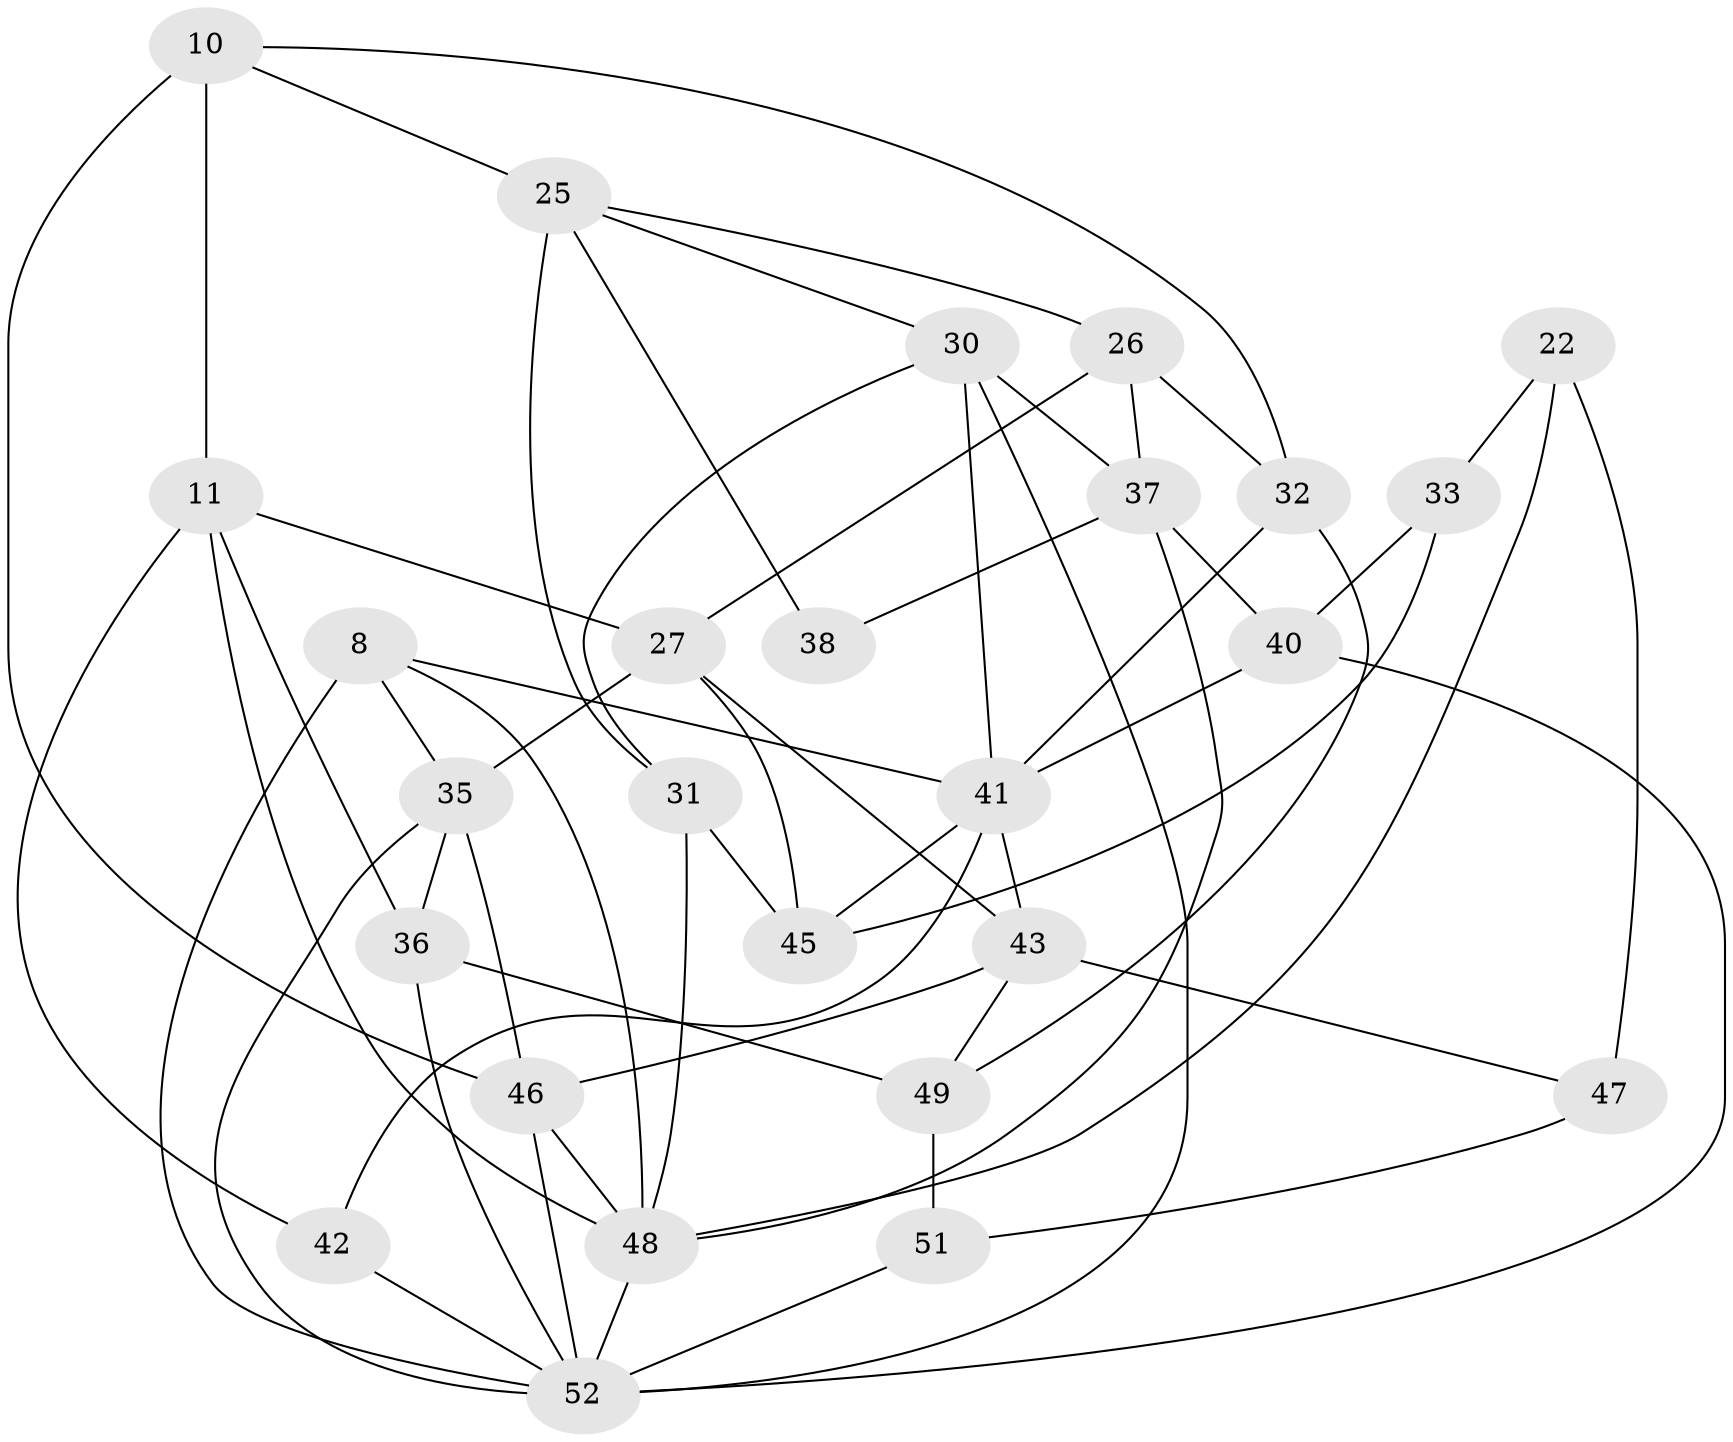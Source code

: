// original degree distribution, {4: 1.0}
// Generated by graph-tools (version 1.1) at 2025/58/03/09/25 04:58:25]
// undirected, 26 vertices, 58 edges
graph export_dot {
graph [start="1"]
  node [color=gray90,style=filled];
  8 [super="+1"];
  10 [super="+9"];
  11 [super="+7"];
  22;
  25 [super="+21"];
  26;
  27 [super="+15"];
  30 [super="+24"];
  31;
  32;
  33;
  35 [super="+4+6"];
  36 [super="+3"];
  37 [super="+12"];
  38;
  40 [super="+2"];
  41 [super="+18+23"];
  42;
  43 [super="+39"];
  45;
  46 [super="+28+20"];
  47;
  48 [super="+13+34"];
  49 [super="+29"];
  51 [super="+14"];
  52 [super="+19+50"];
  8 -- 35;
  8 -- 48 [weight=3];
  8 -- 41;
  8 -- 52;
  10 -- 32;
  10 -- 11 [weight=2];
  10 -- 25;
  10 -- 46 [weight=2];
  11 -- 42;
  11 -- 27;
  11 -- 36;
  11 -- 48;
  22 -- 33;
  22 -- 47;
  22 -- 48 [weight=2];
  25 -- 38 [weight=2];
  25 -- 31;
  25 -- 26;
  25 -- 30;
  26 -- 32;
  26 -- 27;
  26 -- 37;
  27 -- 35 [weight=2];
  27 -- 45;
  27 -- 43;
  30 -- 37;
  30 -- 52 [weight=2];
  30 -- 41;
  30 -- 31;
  31 -- 45;
  31 -- 48;
  32 -- 49;
  32 -- 41;
  33 -- 40 [weight=2];
  33 -- 45;
  35 -- 36;
  35 -- 46 [weight=3];
  35 -- 52;
  36 -- 49 [weight=2];
  36 -- 52 [weight=2];
  37 -- 38 [weight=2];
  37 -- 40;
  37 -- 48;
  40 -- 52 [weight=2];
  40 -- 41;
  41 -- 45;
  41 -- 42;
  41 -- 43 [weight=2];
  42 -- 52 [weight=2];
  43 -- 47;
  43 -- 46;
  43 -- 49;
  46 -- 48;
  46 -- 52;
  47 -- 51 [weight=2];
  48 -- 52;
  49 -- 51 [weight=2];
  51 -- 52 [weight=2];
}

